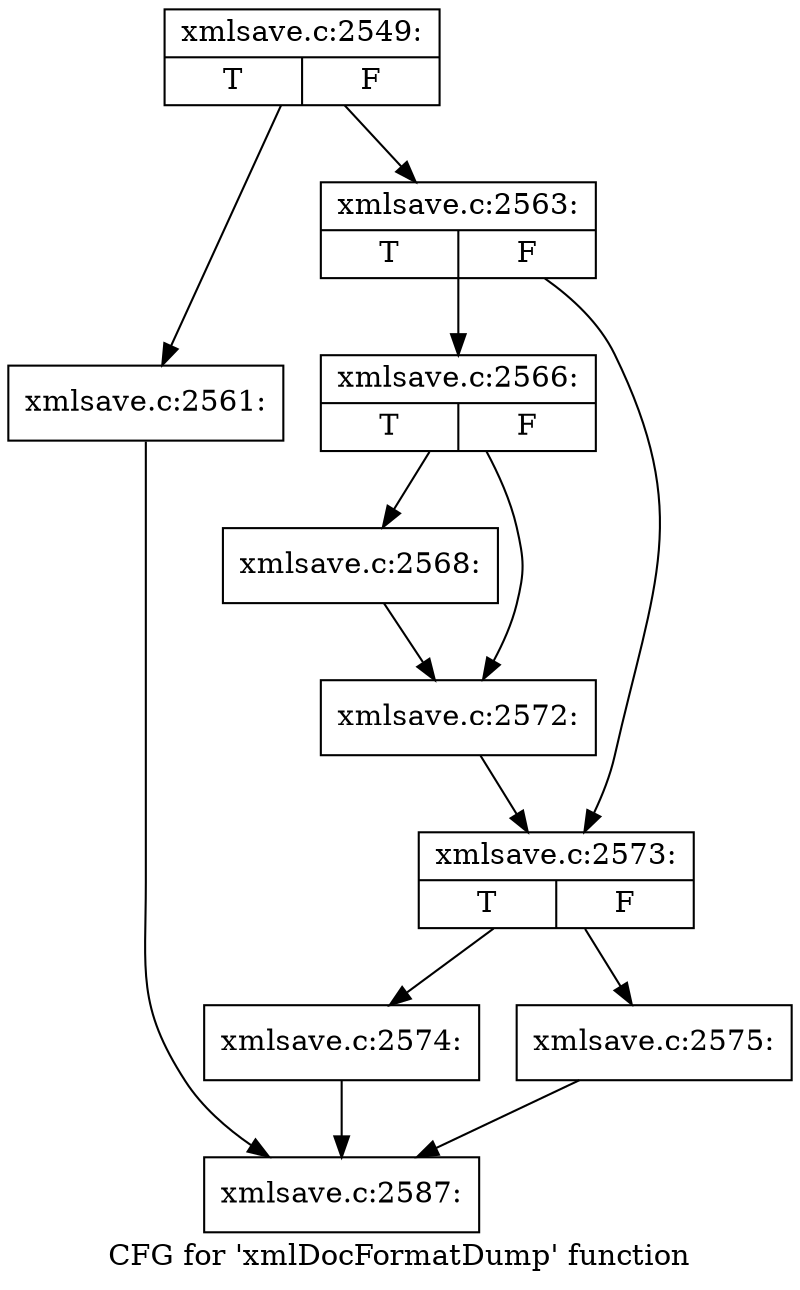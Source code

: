 digraph "CFG for 'xmlDocFormatDump' function" {
	label="CFG for 'xmlDocFormatDump' function";

	Node0x5785240 [shape=record,label="{xmlsave.c:2549:|{<s0>T|<s1>F}}"];
	Node0x5785240 -> Node0x5789d80;
	Node0x5785240 -> Node0x5789dd0;
	Node0x5789d80 [shape=record,label="{xmlsave.c:2561:}"];
	Node0x5789d80 -> Node0x57885e0;
	Node0x5789dd0 [shape=record,label="{xmlsave.c:2563:|{<s0>T|<s1>F}}"];
	Node0x5789dd0 -> Node0x578a630;
	Node0x5789dd0 -> Node0x578a680;
	Node0x578a630 [shape=record,label="{xmlsave.c:2566:|{<s0>T|<s1>F}}"];
	Node0x578a630 -> Node0x578ac10;
	Node0x578a630 -> Node0x578ac60;
	Node0x578ac10 [shape=record,label="{xmlsave.c:2568:}"];
	Node0x578ac10 -> Node0x578ac60;
	Node0x578ac60 [shape=record,label="{xmlsave.c:2572:}"];
	Node0x578ac60 -> Node0x578a680;
	Node0x578a680 [shape=record,label="{xmlsave.c:2573:|{<s0>T|<s1>F}}"];
	Node0x578a680 -> Node0x578bb60;
	Node0x578a680 -> Node0x578bbb0;
	Node0x578bb60 [shape=record,label="{xmlsave.c:2574:}"];
	Node0x578bb60 -> Node0x57885e0;
	Node0x578bbb0 [shape=record,label="{xmlsave.c:2575:}"];
	Node0x578bbb0 -> Node0x57885e0;
	Node0x57885e0 [shape=record,label="{xmlsave.c:2587:}"];
}
